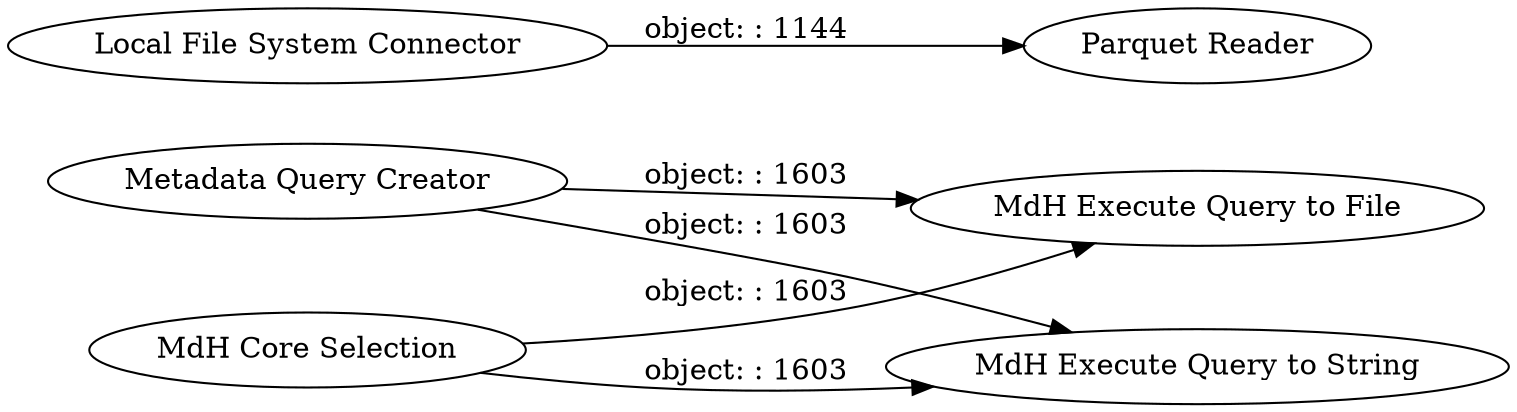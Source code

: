 digraph {
	"2454847628652718940_22" [label="Metadata Query Creator"]
	"2454847628652718940_19" [label="MdH Core Selection"]
	"2454847628652718940_24" [label="MdH Execute Query to File"]
	"2454847628652718940_23" [label="MdH Execute Query to String"]
	"2454847628652718940_15" [label="Local File System Connector"]
	"2454847628652718940_14" [label="Parquet Reader"]
	"2454847628652718940_19" -> "2454847628652718940_23" [label="object: : 1603"]
	"2454847628652718940_15" -> "2454847628652718940_14" [label="object: : 1144"]
	"2454847628652718940_22" -> "2454847628652718940_24" [label="object: : 1603"]
	"2454847628652718940_19" -> "2454847628652718940_24" [label="object: : 1603"]
	"2454847628652718940_22" -> "2454847628652718940_23" [label="object: : 1603"]
	rankdir=LR
}
